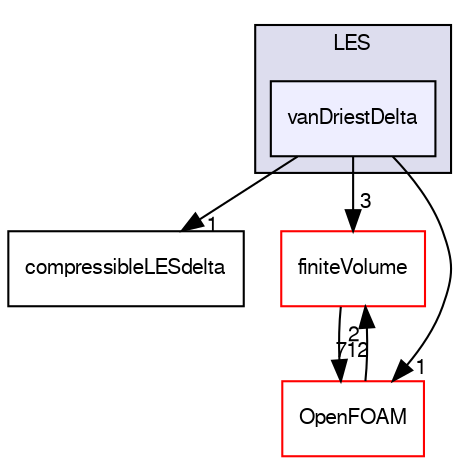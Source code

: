 digraph "src/turbulenceModels/compressible/LES/vanDriestDelta" {
  bgcolor=transparent;
  compound=true
  node [ fontsize="10", fontname="FreeSans"];
  edge [ labelfontsize="10", labelfontname="FreeSans"];
  subgraph clusterdir_943ca0c0198c4ddad648a9ecd502bcf4 {
    graph [ bgcolor="#ddddee", pencolor="black", label="LES" fontname="FreeSans", fontsize="10", URL="dir_943ca0c0198c4ddad648a9ecd502bcf4.html"]
  dir_eaa020f6273d617d1a6b1f135bb4f76b [shape=box, label="vanDriestDelta", style="filled", fillcolor="#eeeeff", pencolor="black", URL="dir_eaa020f6273d617d1a6b1f135bb4f76b.html"];
  }
  dir_e352465f6ee3746bc188277817ce5e15 [shape=box label="compressibleLESdelta" URL="dir_e352465f6ee3746bc188277817ce5e15.html"];
  dir_9bd15774b555cf7259a6fa18f99fe99b [shape=box label="finiteVolume" color="red" URL="dir_9bd15774b555cf7259a6fa18f99fe99b.html"];
  dir_c5473ff19b20e6ec4dfe5c310b3778a8 [shape=box label="OpenFOAM" color="red" URL="dir_c5473ff19b20e6ec4dfe5c310b3778a8.html"];
  dir_9bd15774b555cf7259a6fa18f99fe99b->dir_c5473ff19b20e6ec4dfe5c310b3778a8 [headlabel="712", labeldistance=1.5 headhref="dir_000749_001732.html"];
  dir_eaa020f6273d617d1a6b1f135bb4f76b->dir_e352465f6ee3746bc188277817ce5e15 [headlabel="1", labeldistance=1.5 headhref="dir_002854_002829.html"];
  dir_eaa020f6273d617d1a6b1f135bb4f76b->dir_9bd15774b555cf7259a6fa18f99fe99b [headlabel="3", labeldistance=1.5 headhref="dir_002854_000749.html"];
  dir_eaa020f6273d617d1a6b1f135bb4f76b->dir_c5473ff19b20e6ec4dfe5c310b3778a8 [headlabel="1", labeldistance=1.5 headhref="dir_002854_001732.html"];
  dir_c5473ff19b20e6ec4dfe5c310b3778a8->dir_9bd15774b555cf7259a6fa18f99fe99b [headlabel="2", labeldistance=1.5 headhref="dir_001732_000749.html"];
}

